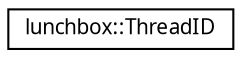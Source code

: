 digraph "Graphical Class Hierarchy"
{
  edge [fontname="Sans",fontsize="10",labelfontname="Sans",labelfontsize="10"];
  node [fontname="Sans",fontsize="10",shape=record];
  rankdir="LR";
  Node1 [label="lunchbox::ThreadID",height=0.2,width=0.4,color="black", fillcolor="white", style="filled",URL="$classlunchbox_1_1_thread_i_d.html",tooltip="An utility class to wrap OS-specific thread identifiers. "];
}
